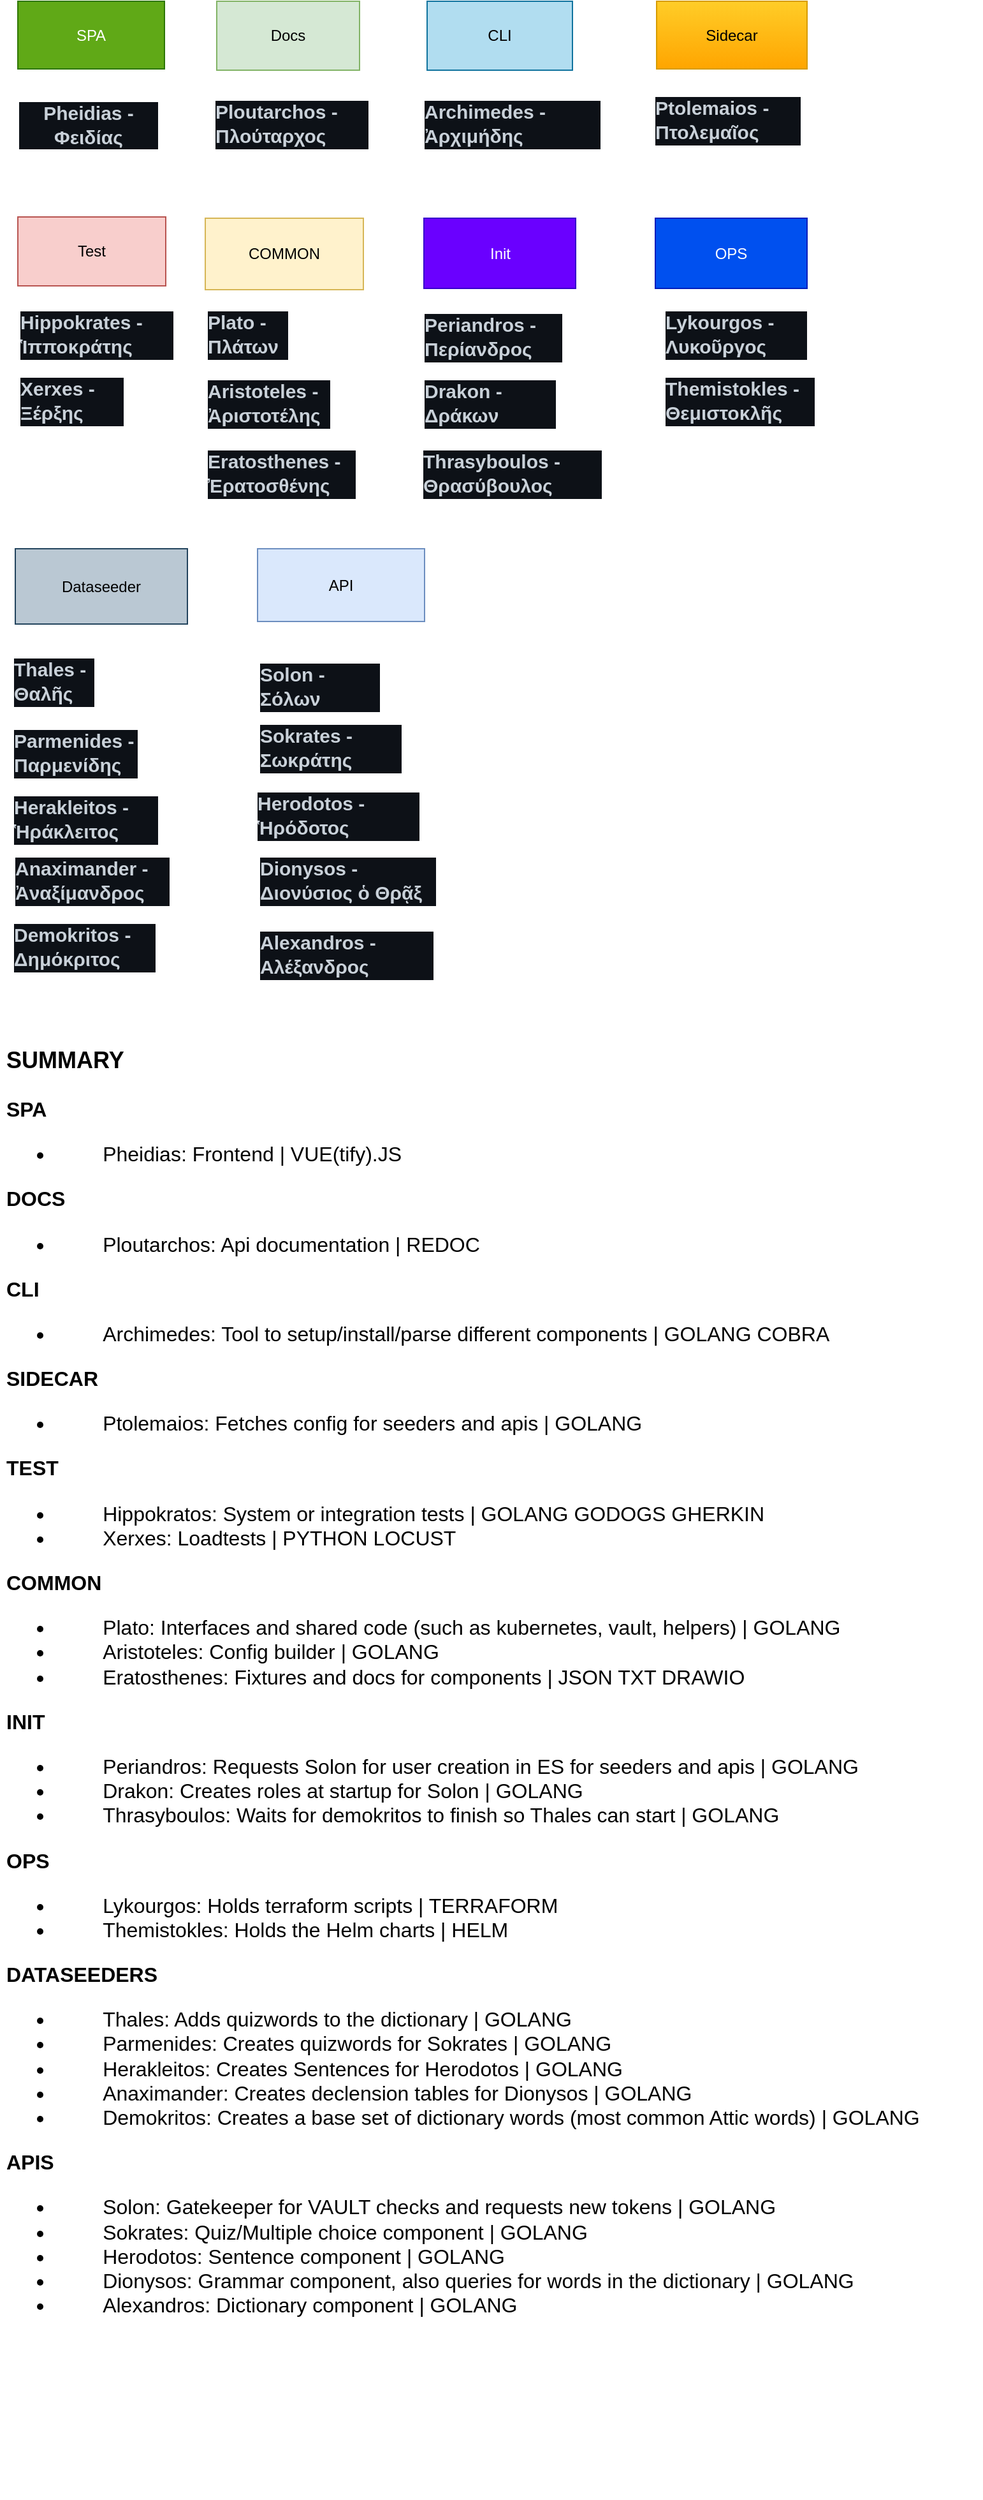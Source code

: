 <mxfile version="17.4.2" type="device"><diagram id="H-D3BSQdv-xbcDpKuGnA" name="Page-1"><mxGraphModel dx="1298" dy="945" grid="0" gridSize="10" guides="1" tooltips="1" connect="1" arrows="1" fold="1" page="1" pageScale="1" pageWidth="827" pageHeight="1169" math="0" shadow="0"><root><mxCell id="0"/><mxCell id="1" parent="0"/><mxCell id="oeJHYAD0WdCmniaSyTx3-1" value="API" style="rounded=0;whiteSpace=wrap;html=1;fillColor=#dae8fc;strokeColor=#6c8ebf;" vertex="1" parent="1"><mxGeometry x="248" y="539" width="131" height="57" as="geometry"/></mxCell><mxCell id="oeJHYAD0WdCmniaSyTx3-2" value="CLI" style="rounded=0;whiteSpace=wrap;html=1;fillColor=#b1ddf0;strokeColor=#10739e;" vertex="1" parent="1"><mxGeometry x="381" y="110" width="114" height="54" as="geometry"/></mxCell><mxCell id="oeJHYAD0WdCmniaSyTx3-3" value="Dataseeder" style="rounded=0;whiteSpace=wrap;html=1;fillColor=#bac8d3;strokeColor=#23445d;" vertex="1" parent="1"><mxGeometry x="58" y="539" width="135" height="59" as="geometry"/></mxCell><mxCell id="oeJHYAD0WdCmniaSyTx3-4" value="Docs" style="rounded=0;whiteSpace=wrap;html=1;fillColor=#d5e8d4;strokeColor=#82b366;" vertex="1" parent="1"><mxGeometry x="216" y="110" width="112" height="54" as="geometry"/></mxCell><mxCell id="oeJHYAD0WdCmniaSyTx3-5" value="Test" style="rounded=0;whiteSpace=wrap;html=1;fillColor=#f8cecc;strokeColor=#b85450;" vertex="1" parent="1"><mxGeometry x="60" y="279" width="116" height="54" as="geometry"/></mxCell><mxCell id="oeJHYAD0WdCmniaSyTx3-6" value="SPA" style="rounded=0;whiteSpace=wrap;html=1;fillColor=#60a917;strokeColor=#2D7600;fontColor=#ffffff;" vertex="1" parent="1"><mxGeometry x="60" y="110" width="115" height="53" as="geometry"/></mxCell><mxCell id="oeJHYAD0WdCmniaSyTx3-7" value="Sidecar" style="rounded=0;whiteSpace=wrap;html=1;fillColor=#ffcd28;strokeColor=#d79b00;gradientColor=#ffa500;" vertex="1" parent="1"><mxGeometry x="561" y="110" width="118" height="53" as="geometry"/></mxCell><mxCell id="oeJHYAD0WdCmniaSyTx3-8" value="Init" style="rounded=0;whiteSpace=wrap;html=1;fillColor=#6a00ff;strokeColor=#3700CC;fontColor=#ffffff;" vertex="1" parent="1"><mxGeometry x="378.5" y="280" width="119" height="55" as="geometry"/></mxCell><mxCell id="oeJHYAD0WdCmniaSyTx3-9" value="&lt;h3 dir=&quot;auto&quot; style=&quot;box-sizing: border-box ; margin-top: 24px ; margin-bottom: 16px ; font-size: 1.25em ; line-height: 1.25 ; color: rgb(201 , 209 , 217) ; font-family: , &amp;#34;system-ui&amp;#34; , &amp;#34;segoe ui&amp;#34; , &amp;#34;helvetica&amp;#34; , &amp;#34;arial&amp;#34; , sans-serif , &amp;#34;apple color emoji&amp;#34; , &amp;#34;segoe ui emoji&amp;#34; ; background-color: rgb(13 , 17 , 23)&quot;&gt;Pheidias - Φειδίας&lt;/h3&gt;" style="text;html=1;strokeColor=none;fillColor=none;align=center;verticalAlign=middle;whiteSpace=wrap;rounded=0;" vertex="1" parent="1"><mxGeometry x="60" y="191" width="111" height="24" as="geometry"/></mxCell><mxCell id="oeJHYAD0WdCmniaSyTx3-10" value="&lt;meta charset=&quot;utf-8&quot;&gt;&lt;h3 dir=&quot;auto&quot; style=&quot;box-sizing: border-box; margin-top: 24px; margin-bottom: 16px; font-size: 1.25em; font-weight: 600; line-height: 1.25; color: rgb(201, 209, 217); font-style: normal; letter-spacing: normal; text-indent: 0px; text-transform: none; word-spacing: 0px; background-color: rgb(13, 17, 23);&quot;&gt;Ploutarchos - Πλούταρχος&lt;/h3&gt;" style="text;whiteSpace=wrap;html=1;" vertex="1" parent="1"><mxGeometry x="213" y="157" width="122" height="82" as="geometry"/></mxCell><mxCell id="oeJHYAD0WdCmniaSyTx3-11" value="&lt;meta charset=&quot;utf-8&quot;&gt;&lt;h3 dir=&quot;auto&quot; style=&quot;box-sizing: border-box; margin-top: 24px; margin-bottom: 16px; font-size: 1.25em; font-weight: 600; line-height: 1.25; color: rgb(201, 209, 217); font-style: normal; letter-spacing: normal; text-indent: 0px; text-transform: none; word-spacing: 0px; background-color: rgb(13, 17, 23);&quot;&gt;Archimedes - Ἀρχιμήδης&lt;/h3&gt;" style="text;whiteSpace=wrap;html=1;" vertex="1" parent="1"><mxGeometry x="377" y="157" width="140" height="69" as="geometry"/></mxCell><mxCell id="oeJHYAD0WdCmniaSyTx3-12" value="&lt;meta charset=&quot;utf-8&quot;&gt;&lt;h3 dir=&quot;auto&quot; style=&quot;box-sizing: border-box; margin-top: 24px; margin-bottom: 16px; font-size: 1.25em; font-weight: 600; line-height: 1.25; color: rgb(201, 209, 217); font-style: normal; letter-spacing: normal; text-indent: 0px; text-transform: none; word-spacing: 0px; background-color: rgb(13, 17, 23);&quot;&gt;Xerxes - Ξέρξης&lt;/h3&gt;" style="text;whiteSpace=wrap;html=1;" vertex="1" parent="1"><mxGeometry x="60" y="374" width="83" height="73" as="geometry"/></mxCell><mxCell id="oeJHYAD0WdCmniaSyTx3-13" value="&lt;meta charset=&quot;utf-8&quot;&gt;&lt;h3 dir=&quot;auto&quot; style=&quot;box-sizing: border-box; margin-top: 24px; margin-bottom: 16px; font-size: 1.25em; font-weight: 600; line-height: 1.25; color: rgb(201, 209, 217); font-style: normal; letter-spacing: normal; text-indent: 0px; text-transform: none; word-spacing: 0px; background-color: rgb(13, 17, 23);&quot;&gt;Hippokrates - Ἱπποκράτης&lt;/h3&gt;" style="text;whiteSpace=wrap;html=1;" vertex="1" parent="1"><mxGeometry x="60" y="322" width="122" height="71" as="geometry"/></mxCell><mxCell id="oeJHYAD0WdCmniaSyTx3-14" value="&lt;meta charset=&quot;utf-8&quot;&gt;&lt;h3 dir=&quot;auto&quot; style=&quot;box-sizing: border-box; margin-top: 24px; margin-bottom: 16px; font-size: 1.25em; font-weight: 600; line-height: 1.25; color: rgb(201, 209, 217); font-style: normal; letter-spacing: normal; text-indent: 0px; text-transform: none; word-spacing: 0px; background-color: rgb(13, 17, 23);&quot;&gt;Ptolemaios - Πτολεμαῖος&lt;/h3&gt;" style="text;whiteSpace=wrap;html=1;" vertex="1" parent="1"><mxGeometry x="558" y="154" width="116" height="67" as="geometry"/></mxCell><mxCell id="oeJHYAD0WdCmniaSyTx3-15" value="&lt;meta charset=&quot;utf-8&quot;&gt;&lt;h3 dir=&quot;auto&quot; style=&quot;box-sizing: border-box; margin-top: 24px; margin-bottom: 16px; font-size: 1.25em; font-weight: 600; line-height: 1.25; color: rgb(201, 209, 217); font-style: normal; letter-spacing: normal; text-indent: 0px; text-transform: none; word-spacing: 0px; background-color: rgb(13, 17, 23);&quot;&gt;Periandros - Περίανδρος&lt;/h3&gt;" style="text;whiteSpace=wrap;html=1;" vertex="1" parent="1"><mxGeometry x="377" y="324" width="110" height="70" as="geometry"/></mxCell><mxCell id="oeJHYAD0WdCmniaSyTx3-16" value="&lt;meta charset=&quot;utf-8&quot;&gt;&lt;h3 dir=&quot;auto&quot; style=&quot;box-sizing: border-box; margin-top: 24px; margin-bottom: 16px; font-size: 1.25em; font-weight: 600; line-height: 1.25; color: rgb(201, 209, 217); font-style: normal; letter-spacing: normal; text-indent: 0px; text-transform: none; word-spacing: 0px; background-color: rgb(13, 17, 23);&quot;&gt;Drakon - Δράκων&lt;/h3&gt;" style="text;whiteSpace=wrap;html=1;" vertex="1" parent="1"><mxGeometry x="377" y="375.5" width="105" height="70" as="geometry"/></mxCell><mxCell id="oeJHYAD0WdCmniaSyTx3-18" value="&lt;h3 dir=&quot;auto&quot; style=&quot;font-family: &amp;#34;helvetica&amp;#34; ; font-style: normal ; letter-spacing: normal ; text-align: left ; text-indent: 0px ; text-transform: none ; word-spacing: 0px ; box-sizing: border-box ; margin-top: 24px ; margin-bottom: 16px ; font-size: 1.25em ; font-weight: 600 ; line-height: 1.25 ; color: rgb(201 , 209 , 217) ; background-color: rgb(13 , 17 , 23)&quot;&gt;Thrasyboulos -&amp;nbsp; Θρασύβουλος&lt;/h3&gt;" style="text;whiteSpace=wrap;html=1;" vertex="1" parent="1"><mxGeometry x="376" y="431" width="142" height="73" as="geometry"/></mxCell><mxCell id="oeJHYAD0WdCmniaSyTx3-20" value="COMMON" style="rounded=0;whiteSpace=wrap;html=1;fillColor=#fff2cc;strokeColor=#d6b656;" vertex="1" parent="1"><mxGeometry x="207" y="280" width="124" height="56" as="geometry"/></mxCell><mxCell id="oeJHYAD0WdCmniaSyTx3-22" value="OPS" style="rounded=0;whiteSpace=wrap;html=1;fillColor=#0050ef;strokeColor=#001DBC;fontColor=#ffffff;" vertex="1" parent="1"><mxGeometry x="560" y="280" width="119" height="55" as="geometry"/></mxCell><mxCell id="oeJHYAD0WdCmniaSyTx3-23" value="&lt;meta charset=&quot;utf-8&quot;&gt;&lt;h3 dir=&quot;auto&quot; style=&quot;box-sizing: border-box; margin-top: 24px; margin-bottom: 16px; font-size: 1.25em; font-weight: 600; line-height: 1.25; color: rgb(201, 209, 217); font-style: normal; letter-spacing: normal; text-indent: 0px; text-transform: none; word-spacing: 0px; background-color: rgb(13, 17, 23);&quot;&gt;Plato - Πλάτων&lt;/h3&gt;" style="text;whiteSpace=wrap;html=1;" vertex="1" parent="1"><mxGeometry x="207" y="322" width="65" height="60" as="geometry"/></mxCell><mxCell id="oeJHYAD0WdCmniaSyTx3-24" value="&lt;meta charset=&quot;utf-8&quot;&gt;&lt;h3 dir=&quot;auto&quot; style=&quot;box-sizing: border-box; margin-top: 24px; margin-bottom: 16px; font-size: 1.25em; font-weight: 600; line-height: 1.25; color: rgb(201, 209, 217); font-style: normal; letter-spacing: normal; text-indent: 0px; text-transform: none; word-spacing: 0px; background-color: rgb(13, 17, 23);&quot;&gt;Aristoteles - Ἀριστοτέλης&lt;/h3&gt;" style="text;whiteSpace=wrap;html=1;" vertex="1" parent="1"><mxGeometry x="207" y="375.5" width="98" height="51" as="geometry"/></mxCell><mxCell id="oeJHYAD0WdCmniaSyTx3-25" value="&lt;meta charset=&quot;utf-8&quot;&gt;&lt;h3 dir=&quot;auto&quot; style=&quot;box-sizing: border-box; margin-top: 24px; margin-bottom: 16px; font-size: 1.25em; font-weight: 600; line-height: 1.25; color: rgb(201, 209, 217); font-style: normal; letter-spacing: normal; text-indent: 0px; text-transform: none; word-spacing: 0px; background-color: rgb(13, 17, 23);&quot;&gt;Eratosthenes - Ἐρατοσθένης&lt;/h3&gt;" style="text;whiteSpace=wrap;html=1;" vertex="1" parent="1"><mxGeometry x="207" y="431" width="118" height="31" as="geometry"/></mxCell><mxCell id="oeJHYAD0WdCmniaSyTx3-26" value="&lt;meta charset=&quot;utf-8&quot;&gt;&lt;h3 dir=&quot;auto&quot; style=&quot;box-sizing: border-box; margin-top: 24px; margin-bottom: 16px; font-size: 1.25em; font-weight: 600; line-height: 1.25; color: rgb(201, 209, 217); font-style: normal; letter-spacing: normal; text-indent: 0px; text-transform: none; word-spacing: 0px; background-color: rgb(13, 17, 23);&quot;&gt;Lykourgos - Λυκοῦργος&lt;/h3&gt;" style="text;whiteSpace=wrap;html=1;" vertex="1" parent="1"><mxGeometry x="566" y="322" width="113" height="67" as="geometry"/></mxCell><mxCell id="oeJHYAD0WdCmniaSyTx3-28" value="&lt;meta charset=&quot;utf-8&quot;&gt;&lt;h3 dir=&quot;auto&quot; style=&quot;box-sizing: border-box; margin-top: 24px; margin-bottom: 16px; font-size: 1.25em; font-weight: 600; line-height: 1.25; color: rgb(201, 209, 217); font-style: normal; letter-spacing: normal; text-indent: 0px; text-transform: none; word-spacing: 0px; background-color: rgb(13, 17, 23);&quot;&gt;Themistokles - Θεμιστοκλῆς&lt;/h3&gt;" style="text;whiteSpace=wrap;html=1;" vertex="1" parent="1"><mxGeometry x="566" y="374" width="119" height="64" as="geometry"/></mxCell><mxCell id="oeJHYAD0WdCmniaSyTx3-29" value="&lt;meta charset=&quot;utf-8&quot;&gt;&lt;h3 dir=&quot;auto&quot; style=&quot;box-sizing: border-box; margin-top: 24px; margin-bottom: 16px; font-size: 1.25em; font-weight: 600; line-height: 1.25; color: rgb(201, 209, 217); font-style: normal; letter-spacing: normal; text-indent: 0px; text-transform: none; word-spacing: 0px; background-color: rgb(13, 17, 23);&quot;&gt;Thales - Θαλῆς&lt;/h3&gt;" style="text;whiteSpace=wrap;html=1;" vertex="1" parent="1"><mxGeometry x="55" y="594" width="65" height="64" as="geometry"/></mxCell><mxCell id="oeJHYAD0WdCmniaSyTx3-30" value="&lt;meta charset=&quot;utf-8&quot;&gt;&lt;h3 dir=&quot;auto&quot; style=&quot;box-sizing: border-box; margin-top: 24px; margin-bottom: 16px; font-size: 1.25em; font-weight: 600; line-height: 1.25; color: rgb(201, 209, 217); font-style: normal; letter-spacing: normal; text-indent: 0px; text-transform: none; word-spacing: 0px; background-color: rgb(13, 17, 23);&quot;&gt;Parmenides - Παρμενίδης&lt;/h3&gt;" style="text;whiteSpace=wrap;html=1;" vertex="1" parent="1"><mxGeometry x="55" y="650" width="99" height="61" as="geometry"/></mxCell><mxCell id="oeJHYAD0WdCmniaSyTx3-31" value="&lt;meta charset=&quot;utf-8&quot;&gt;&lt;h3 dir=&quot;auto&quot; style=&quot;box-sizing: border-box; margin-top: 24px; margin-bottom: 16px; font-size: 1.25em; font-weight: 600; line-height: 1.25; color: rgb(201, 209, 217); font-style: normal; letter-spacing: normal; text-indent: 0px; text-transform: none; word-spacing: 0px; background-color: rgb(13, 17, 23);&quot;&gt;Herakleitos - Ἡράκλειτος&lt;/h3&gt;" style="text;whiteSpace=wrap;html=1;" vertex="1" parent="1"><mxGeometry x="55" y="702" width="115" height="67" as="geometry"/></mxCell><mxCell id="oeJHYAD0WdCmniaSyTx3-32" value="&lt;meta charset=&quot;utf-8&quot;&gt;&lt;h3 dir=&quot;auto&quot; style=&quot;box-sizing: border-box; margin-top: 24px; margin-bottom: 16px; font-size: 1.25em; font-weight: 600; line-height: 1.25; color: rgb(201, 209, 217); font-style: normal; letter-spacing: normal; text-indent: 0px; text-transform: none; word-spacing: 0px; background-color: rgb(13, 17, 23);&quot;&gt;Anaximander - Ἀναξίμανδρος&lt;/h3&gt;" style="text;whiteSpace=wrap;html=1;" vertex="1" parent="1"><mxGeometry x="56" y="750" width="123" height="46" as="geometry"/></mxCell><mxCell id="oeJHYAD0WdCmniaSyTx3-34" value="&lt;meta charset=&quot;utf-8&quot;&gt;&lt;h3 dir=&quot;auto&quot; style=&quot;box-sizing: border-box; margin-top: 24px; margin-bottom: 16px; font-size: 1.25em; font-weight: 600; line-height: 1.25; color: rgb(201, 209, 217); font-style: normal; letter-spacing: normal; text-indent: 0px; text-transform: none; word-spacing: 0px; background-color: rgb(13, 17, 23);&quot;&gt;Demokritos - Δημόκριτος&lt;/h3&gt;" style="text;whiteSpace=wrap;html=1;" vertex="1" parent="1"><mxGeometry x="55" y="802" width="113" height="74" as="geometry"/></mxCell><mxCell id="oeJHYAD0WdCmniaSyTx3-37" value="&lt;meta charset=&quot;utf-8&quot;&gt;&lt;h3 dir=&quot;auto&quot; style=&quot;box-sizing: border-box; margin-top: 24px; margin-bottom: 16px; font-size: 1.25em; font-weight: 600; line-height: 1.25; color: rgb(201, 209, 217); font-style: normal; letter-spacing: normal; text-indent: 0px; text-transform: none; word-spacing: 0px; background-color: rgb(13, 17, 23);&quot;&gt;Solon - Σόλων&lt;/h3&gt;" style="text;whiteSpace=wrap;html=1;" vertex="1" parent="1"><mxGeometry x="248" y="598" width="96" height="76" as="geometry"/></mxCell><mxCell id="oeJHYAD0WdCmniaSyTx3-38" value="&lt;meta charset=&quot;utf-8&quot;&gt;&lt;h3 dir=&quot;auto&quot; style=&quot;box-sizing: border-box; margin-top: 24px; margin-bottom: 16px; font-size: 1.25em; font-weight: 600; line-height: 1.25; color: rgb(201, 209, 217); font-style: normal; letter-spacing: normal; text-indent: 0px; text-transform: none; word-spacing: 0px; background-color: rgb(13, 17, 23);&quot;&gt;Sokrates - Σωκράτης&lt;/h3&gt;" style="text;whiteSpace=wrap;html=1;" vertex="1" parent="1"><mxGeometry x="248" y="646" width="113" height="69" as="geometry"/></mxCell><mxCell id="oeJHYAD0WdCmniaSyTx3-39" value="&lt;meta charset=&quot;utf-8&quot;&gt;&lt;h3 dir=&quot;auto&quot; style=&quot;box-sizing: border-box; margin-top: 24px; margin-bottom: 16px; font-size: 1.25em; font-weight: 600; line-height: 1.25; color: rgb(201, 209, 217); font-style: normal; letter-spacing: normal; text-indent: 0px; text-transform: none; word-spacing: 0px; background-color: rgb(13, 17, 23);&quot;&gt;Dionysos - Διονύσιος ὁ Θρᾷξ&lt;/h3&gt;" style="text;whiteSpace=wrap;html=1;" vertex="1" parent="1"><mxGeometry x="248" y="750" width="140" height="65" as="geometry"/></mxCell><mxCell id="oeJHYAD0WdCmniaSyTx3-40" value="&lt;meta charset=&quot;utf-8&quot;&gt;&lt;h3 dir=&quot;auto&quot; style=&quot;box-sizing: border-box; margin-top: 24px; margin-bottom: 16px; font-size: 1.25em; font-weight: 600; line-height: 1.25; color: rgb(201, 209, 217); font-style: normal; letter-spacing: normal; text-indent: 0px; text-transform: none; word-spacing: 0px; background-color: rgb(13, 17, 23);&quot;&gt;Alexandros - Αλέξανδρος&lt;/h3&gt;" style="text;whiteSpace=wrap;html=1;" vertex="1" parent="1"><mxGeometry x="248" y="807.5" width="138" height="63" as="geometry"/></mxCell><mxCell id="oeJHYAD0WdCmniaSyTx3-41" value="&lt;meta charset=&quot;utf-8&quot;&gt;&lt;h3 dir=&quot;auto&quot; style=&quot;box-sizing: border-box; margin-top: 24px; margin-bottom: 16px; font-size: 1.25em; font-weight: 600; line-height: 1.25; color: rgb(201, 209, 217); font-style: normal; letter-spacing: normal; text-indent: 0px; text-transform: none; word-spacing: 0px; background-color: rgb(13, 17, 23);&quot;&gt;Herodotos - Ἡρόδοτος&lt;/h3&gt;" style="text;whiteSpace=wrap;html=1;" vertex="1" parent="1"><mxGeometry x="246" y="698.5" width="129" height="74" as="geometry"/></mxCell><mxCell id="oeJHYAD0WdCmniaSyTx3-42" value="&lt;h1&gt;&lt;font style=&quot;font-size: 18px&quot;&gt;SUMMARY&lt;/font&gt;&lt;/h1&gt;&lt;div style=&quot;font-size: 16px&quot;&gt;&lt;b&gt;&lt;font style=&quot;font-size: 16px&quot;&gt;SPA&lt;/font&gt;&lt;/b&gt;&lt;/div&gt;&lt;div style=&quot;font-size: 16px&quot;&gt;&lt;ul&gt;&lt;li&gt;&lt;font style=&quot;font-size: 16px&quot;&gt;&lt;span style=&quot;white-space: pre&quot;&gt;&#9;&lt;/span&gt;Pheidias: Frontend | VUE(tify).JS&lt;/font&gt;&lt;/li&gt;&lt;/ul&gt;&lt;/div&gt;&lt;div style=&quot;font-size: 16px&quot;&gt;&lt;b&gt;&lt;font style=&quot;font-size: 16px&quot;&gt;DOCS&lt;/font&gt;&lt;/b&gt;&lt;/div&gt;&lt;div style=&quot;font-size: 16px&quot;&gt;&lt;ul&gt;&lt;li&gt;&lt;font style=&quot;font-size: 16px&quot;&gt;&lt;span style=&quot;white-space: pre&quot;&gt;&#9;&lt;/span&gt;Ploutarchos: Api documentation | REDOC&lt;/font&gt;&lt;/li&gt;&lt;/ul&gt;&lt;/div&gt;&lt;div style=&quot;font-size: 16px&quot;&gt;&lt;b&gt;&lt;font style=&quot;font-size: 16px&quot;&gt;CLI&lt;/font&gt;&lt;/b&gt;&lt;/div&gt;&lt;div style=&quot;font-size: 16px&quot;&gt;&lt;ul&gt;&lt;li&gt;&lt;font style=&quot;font-size: 16px&quot;&gt;&lt;span style=&quot;white-space: pre&quot;&gt;&#9;&lt;/span&gt;Archimedes: Tool to setup/install/parse different components | GOLANG COBRA&lt;/font&gt;&lt;/li&gt;&lt;/ul&gt;&lt;/div&gt;&lt;div style=&quot;font-size: 16px&quot;&gt;&lt;b&gt;&lt;font style=&quot;font-size: 16px&quot;&gt;SIDECAR&lt;/font&gt;&lt;/b&gt;&lt;/div&gt;&lt;div style=&quot;font-size: 16px&quot;&gt;&lt;ul&gt;&lt;li&gt;&lt;font style=&quot;font-size: 16px&quot;&gt;&lt;span style=&quot;white-space: pre&quot;&gt;&#9;&lt;/span&gt;Ptolemaios: Fetches config for seeders and apis | GOLANG&lt;/font&gt;&lt;/li&gt;&lt;/ul&gt;&lt;/div&gt;&lt;div style=&quot;font-size: 16px&quot;&gt;&lt;b&gt;&lt;font style=&quot;font-size: 16px&quot;&gt;TEST&lt;/font&gt;&lt;/b&gt;&lt;/div&gt;&lt;div style=&quot;font-size: 16px&quot;&gt;&lt;ul&gt;&lt;li&gt;&lt;font style=&quot;font-size: 16px&quot;&gt;&lt;span style=&quot;white-space: pre&quot;&gt;&#9;&lt;/span&gt;Hippokratos: System or integration tests | GOLANG GODOGS GHERKIN&lt;/font&gt;&lt;/li&gt;&lt;li&gt;&lt;font style=&quot;font-size: 16px&quot;&gt;&lt;span style=&quot;white-space: pre&quot;&gt;&#9;&lt;/span&gt;Xerxes: Loadtests | PYTHON LOCUST&lt;/font&gt;&lt;/li&gt;&lt;/ul&gt;&lt;/div&gt;&lt;div style=&quot;font-size: 16px&quot;&gt;&lt;b&gt;&lt;font style=&quot;font-size: 16px&quot;&gt;COMMON&lt;/font&gt;&lt;/b&gt;&lt;/div&gt;&lt;div style=&quot;font-size: 16px&quot;&gt;&lt;ul&gt;&lt;li&gt;&lt;font style=&quot;font-size: 16px&quot;&gt;&lt;span style=&quot;white-space: pre&quot;&gt;&#9;&lt;/span&gt;Plato: Interfaces and shared code (such as kubernetes, vault, helpers) | GOLANG&lt;/font&gt;&lt;/li&gt;&lt;li&gt;&lt;font style=&quot;font-size: 16px&quot;&gt;&lt;span style=&quot;white-space: pre&quot;&gt;&#9;&lt;/span&gt;Aristoteles: Config builder | GOLANG&lt;/font&gt;&lt;/li&gt;&lt;li&gt;&lt;font style=&quot;font-size: 16px&quot;&gt;&lt;span style=&quot;white-space: pre&quot;&gt;&#9;&lt;/span&gt;Eratosthenes: Fixtures and docs for components | JSON TXT DRAWIO&lt;/font&gt;&lt;/li&gt;&lt;/ul&gt;&lt;/div&gt;&lt;div style=&quot;font-size: 16px&quot;&gt;&lt;b&gt;&lt;font style=&quot;font-size: 16px&quot;&gt;INIT&lt;/font&gt;&lt;/b&gt;&lt;/div&gt;&lt;div style=&quot;font-size: 16px&quot;&gt;&lt;ul&gt;&lt;li&gt;&lt;font style=&quot;font-size: 16px&quot;&gt;&lt;span style=&quot;white-space: pre&quot;&gt;&#9;&lt;/span&gt;Periandros: Requests Solon for user creation in ES for seeders and apis | GOLANG&lt;/font&gt;&lt;/li&gt;&lt;li&gt;&lt;font style=&quot;font-size: 16px&quot;&gt;&lt;span style=&quot;white-space: pre&quot;&gt;&#9;&lt;/span&gt;Drakon: Creates roles at startup for Solon | GOLANG&lt;/font&gt;&lt;/li&gt;&lt;li&gt;&lt;font style=&quot;font-size: 16px&quot;&gt;&lt;span style=&quot;white-space: pre&quot;&gt;&#9;&lt;/span&gt;Thrasyboulos: Waits for demokritos to finish so Thales can start | GOLANG&lt;/font&gt;&lt;/li&gt;&lt;/ul&gt;&lt;/div&gt;&lt;div style=&quot;font-size: 16px&quot;&gt;&lt;b&gt;&lt;font style=&quot;font-size: 16px&quot;&gt;OPS&lt;/font&gt;&lt;/b&gt;&lt;/div&gt;&lt;div style=&quot;font-size: 16px&quot;&gt;&lt;ul&gt;&lt;li&gt;&lt;font style=&quot;font-size: 16px&quot;&gt;&lt;span style=&quot;white-space: pre&quot;&gt;&#9;&lt;/span&gt;Lykourgos: Holds terraform scripts | TERRAFORM&lt;/font&gt;&lt;/li&gt;&lt;li&gt;&lt;font style=&quot;font-size: 16px&quot;&gt;&lt;span style=&quot;white-space: pre&quot;&gt;&#9;&lt;/span&gt;Themistokles: Holds the Helm charts | HELM&lt;/font&gt;&lt;/li&gt;&lt;/ul&gt;&lt;/div&gt;&lt;div style=&quot;font-size: 16px&quot;&gt;&lt;b&gt;&lt;font style=&quot;font-size: 16px&quot;&gt;DATASEEDERS&lt;/font&gt;&lt;/b&gt;&lt;/div&gt;&lt;div style=&quot;font-size: 16px&quot;&gt;&lt;ul&gt;&lt;li&gt;&lt;font style=&quot;font-size: 16px&quot;&gt;&lt;span style=&quot;white-space: pre&quot;&gt;&#9;&lt;/span&gt;Thales: Adds quizwords to the dictionary | GOLANG&lt;/font&gt;&lt;/li&gt;&lt;li&gt;&lt;font style=&quot;font-size: 16px&quot;&gt;&lt;span style=&quot;white-space: pre&quot;&gt;&#9;&lt;/span&gt;Parmenides: Creates quizwords for Sokrates | GOLANG&lt;/font&gt;&lt;/li&gt;&lt;li&gt;&lt;font style=&quot;font-size: 16px&quot;&gt;&lt;span style=&quot;white-space: pre&quot;&gt;&#9;&lt;/span&gt;Herakleitos: Creates Sentences for Herodotos | GOLANG&lt;/font&gt;&lt;/li&gt;&lt;li&gt;&lt;font style=&quot;font-size: 16px&quot;&gt;&lt;span style=&quot;white-space: pre&quot;&gt;&#9;&lt;/span&gt;Anaximander: Creates declension tables for Dionysos | GOLANG&lt;/font&gt;&lt;/li&gt;&lt;li&gt;&lt;font style=&quot;font-size: 16px&quot;&gt;&lt;span style=&quot;white-space: pre&quot;&gt;&#9;&lt;/span&gt;Demokritos: Creates a base set of dictionary words (most common Attic words) | GOLANG&lt;/font&gt;&lt;/li&gt;&lt;/ul&gt;&lt;/div&gt;&lt;div style=&quot;font-size: 16px&quot;&gt;&lt;b&gt;&lt;font style=&quot;font-size: 16px&quot;&gt;APIS&lt;/font&gt;&lt;/b&gt;&lt;/div&gt;&lt;div style=&quot;font-size: 16px&quot;&gt;&lt;ul&gt;&lt;li&gt;&lt;font style=&quot;font-size: 16px&quot;&gt;&lt;span style=&quot;white-space: pre&quot;&gt;&#9;&lt;/span&gt;Solon: Gatekeeper for VAULT checks and requests new tokens | GOLANG&lt;/font&gt;&lt;/li&gt;&lt;li&gt;&lt;font style=&quot;font-size: 16px&quot;&gt;&lt;span style=&quot;white-space: pre&quot;&gt;&#9;&lt;/span&gt;Sokrates: Quiz/Multiple choice component | GOLANG&lt;/font&gt;&lt;/li&gt;&lt;li&gt;&lt;font style=&quot;font-size: 16px&quot;&gt;&lt;span style=&quot;white-space: pre&quot;&gt;&#9;&lt;/span&gt;Herodotos: Sentence component | GOLANG&lt;/font&gt;&lt;/li&gt;&lt;li&gt;&lt;font style=&quot;font-size: 16px&quot;&gt;&lt;span style=&quot;white-space: pre&quot;&gt;&#9;&lt;/span&gt;Dionysos: Grammar component, also queries for words in the dictionary | GOLANG&lt;/font&gt;&lt;/li&gt;&lt;li&gt;&lt;font style=&quot;font-size: 16px&quot;&gt;&lt;span style=&quot;white-space: pre&quot;&gt;&#9;&lt;/span&gt;Alexandros: Dictionary component | GOLANG&lt;/font&gt;&lt;/li&gt;&lt;/ul&gt;&lt;/div&gt;&lt;div style=&quot;font-size: 16px&quot;&gt;&lt;br&gt;&lt;/div&gt;" style="text;html=1;strokeColor=none;fillColor=none;spacing=5;spacingTop=-20;whiteSpace=wrap;overflow=hidden;rounded=0;" vertex="1" parent="1"><mxGeometry x="46" y="918" width="770" height="1149" as="geometry"/></mxCell></root></mxGraphModel></diagram></mxfile>